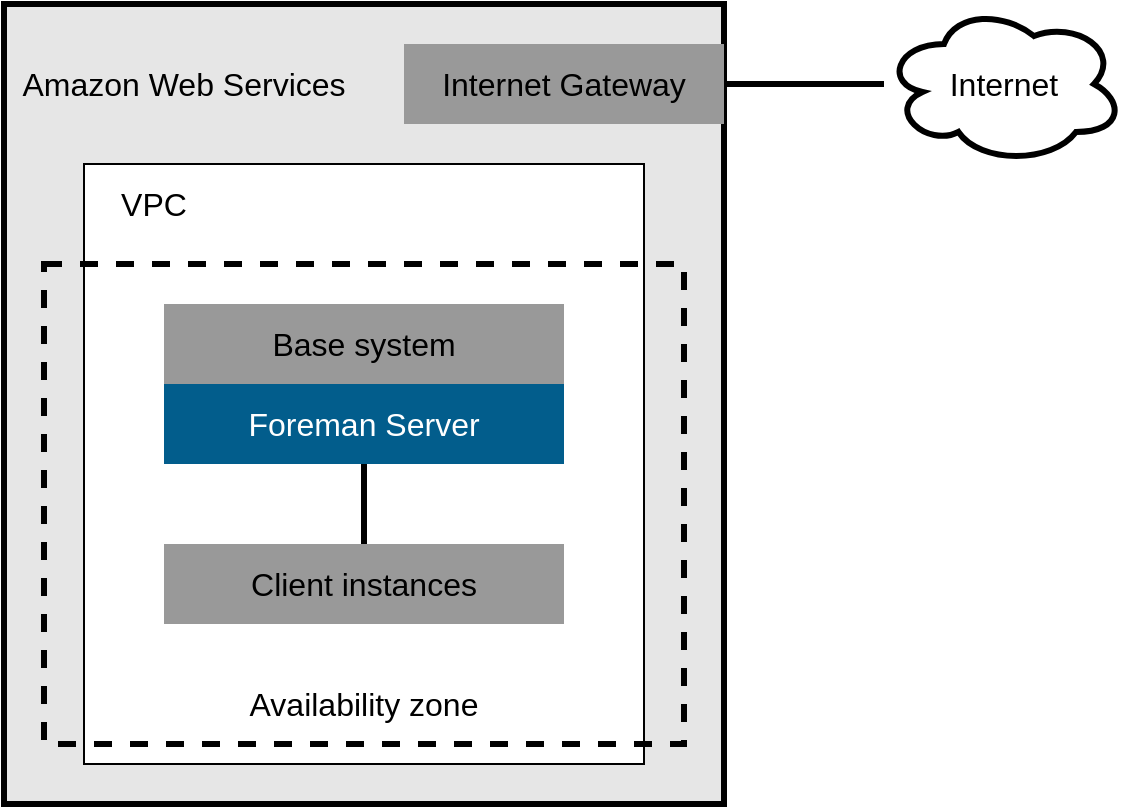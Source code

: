 <mxfile version="24.9.3" pages="5">
  <diagram name="one-region-setup" id="-qIvXeWcj92Sl1rElBS-">
    <mxGraphModel dx="1392" dy="791" grid="1" gridSize="10" guides="1" tooltips="1" connect="1" arrows="1" fold="1" page="1" pageScale="1" pageWidth="1600" pageHeight="900" math="0" shadow="0">
      <root>
        <mxCell id="0" />
        <mxCell id="1" parent="0" />
        <mxCell id="vRpOMNuOVbyEOwJZ7boe-2" value="" style="rounded=0;whiteSpace=wrap;html=1;strokeWidth=3;fillColor=#E6E6E6;" vertex="1" parent="1">
          <mxGeometry x="560" y="120" width="360" height="400" as="geometry" />
        </mxCell>
        <mxCell id="vRpOMNuOVbyEOwJZ7boe-3" value="Amazon Web Services" style="text;html=1;align=center;verticalAlign=middle;whiteSpace=wrap;rounded=0;fontSize=16;" vertex="1" parent="1">
          <mxGeometry x="560" y="140" width="180" height="40" as="geometry" />
        </mxCell>
        <mxCell id="vRpOMNuOVbyEOwJZ7boe-4" value="Internet Gateway" style="text;html=1;align=center;verticalAlign=middle;whiteSpace=wrap;rounded=0;fontSize=16;fillColor=#999999;" vertex="1" parent="1">
          <mxGeometry x="760" y="140" width="160" height="40" as="geometry" />
        </mxCell>
        <mxCell id="vRpOMNuOVbyEOwJZ7boe-5" value="Internet" style="ellipse;shape=cloud;whiteSpace=wrap;html=1;fontSize=16;strokeWidth=3;" vertex="1" parent="1">
          <mxGeometry x="1000" y="120" width="120" height="80" as="geometry" />
        </mxCell>
        <mxCell id="vRpOMNuOVbyEOwJZ7boe-6" value="" style="endArrow=none;html=1;rounded=0;strokeWidth=3;" edge="1" parent="1" source="vRpOMNuOVbyEOwJZ7boe-4" target="vRpOMNuOVbyEOwJZ7boe-5">
          <mxGeometry width="50" height="50" relative="1" as="geometry">
            <mxPoint x="820" y="440" as="sourcePoint" />
            <mxPoint x="870" y="390" as="targetPoint" />
          </mxGeometry>
        </mxCell>
        <mxCell id="vRpOMNuOVbyEOwJZ7boe-7" value="" style="rounded=0;whiteSpace=wrap;html=1;" vertex="1" parent="1">
          <mxGeometry x="600" y="200" width="280" height="300" as="geometry" />
        </mxCell>
        <mxCell id="vRpOMNuOVbyEOwJZ7boe-8" value="VPC" style="text;html=1;align=center;verticalAlign=middle;whiteSpace=wrap;rounded=0;fontSize=16;" vertex="1" parent="1">
          <mxGeometry x="600" y="200" width="70" height="40" as="geometry" />
        </mxCell>
        <mxCell id="vRpOMNuOVbyEOwJZ7boe-17" value="" style="rounded=0;whiteSpace=wrap;html=1;strokeWidth=3;dashed=1;fillColor=none;" vertex="1" parent="1">
          <mxGeometry x="580" y="250" width="320" height="240" as="geometry" />
        </mxCell>
        <mxCell id="vRpOMNuOVbyEOwJZ7boe-10" value="Base system" style="text;html=1;align=center;verticalAlign=middle;whiteSpace=wrap;rounded=0;fontSize=16;fillColor=#999999;" vertex="1" parent="1">
          <mxGeometry x="640" y="270" width="200" height="40" as="geometry" />
        </mxCell>
        <mxCell id="vRpOMNuOVbyEOwJZ7boe-11" value="Foreman Server" style="text;html=1;align=center;verticalAlign=middle;whiteSpace=wrap;rounded=0;fontSize=16;fillColor=#025D8C;fontColor=#FFFFFF;" vertex="1" parent="1">
          <mxGeometry x="640" y="310" width="200" height="40" as="geometry" />
        </mxCell>
        <mxCell id="vRpOMNuOVbyEOwJZ7boe-12" value="Client instances" style="text;html=1;align=center;verticalAlign=middle;whiteSpace=wrap;rounded=0;fontSize=16;fillColor=#999999;" vertex="1" parent="1">
          <mxGeometry x="640" y="390" width="200" height="40" as="geometry" />
        </mxCell>
        <mxCell id="vRpOMNuOVbyEOwJZ7boe-13" value="" style="endArrow=none;html=1;rounded=0;strokeWidth=3;" edge="1" parent="1" source="vRpOMNuOVbyEOwJZ7boe-11" target="vRpOMNuOVbyEOwJZ7boe-12">
          <mxGeometry width="50" height="50" relative="1" as="geometry">
            <mxPoint x="715" y="540" as="sourcePoint" />
            <mxPoint x="765" y="490" as="targetPoint" />
          </mxGeometry>
        </mxCell>
        <mxCell id="vRpOMNuOVbyEOwJZ7boe-18" value="Availability zone" style="text;html=1;align=center;verticalAlign=middle;whiteSpace=wrap;rounded=0;fontSize=16;" vertex="1" parent="1">
          <mxGeometry x="670" y="450" width="140" height="40" as="geometry" />
        </mxCell>
      </root>
    </mxGraphModel>
  </diagram>
  <diagram name="combined-vpn" id="H5sWpF3yzn0e3sA4CWhX">
    <mxGraphModel dx="1392" dy="791" grid="1" gridSize="10" guides="1" tooltips="1" connect="1" arrows="1" fold="1" page="1" pageScale="1" pageWidth="1600" pageHeight="900" math="0" shadow="0">
      <root>
        <mxCell id="-vrk75J3xCTwYzi65BjD-0" />
        <mxCell id="-vrk75J3xCTwYzi65BjD-1" parent="-vrk75J3xCTwYzi65BjD-0" />
        <mxCell id="rn_rK6EGONs9JPvKEgUj-9" value="" style="rounded=0;whiteSpace=wrap;html=1;strokeWidth=3;dashed=1;fillColor=none;" vertex="1" parent="-vrk75J3xCTwYzi65BjD-1">
          <mxGeometry x="1240" y="200" width="320" height="320" as="geometry" />
        </mxCell>
        <mxCell id="-vrk75J3xCTwYzi65BjD-2" value="" style="rounded=0;whiteSpace=wrap;html=1;strokeWidth=3;fillColor=#E6E6E6;" vertex="1" parent="-vrk75J3xCTwYzi65BjD-1">
          <mxGeometry x="560" y="120" width="360" height="440" as="geometry" />
        </mxCell>
        <mxCell id="-vrk75J3xCTwYzi65BjD-3" value="Amazon Web Services" style="text;html=1;align=center;verticalAlign=middle;whiteSpace=wrap;rounded=0;fontSize=16;" vertex="1" parent="-vrk75J3xCTwYzi65BjD-1">
          <mxGeometry x="560" y="140" width="180" height="40" as="geometry" />
        </mxCell>
        <mxCell id="-vrk75J3xCTwYzi65BjD-4" value="Internet Gateway" style="text;html=1;align=center;verticalAlign=middle;whiteSpace=wrap;rounded=0;fontSize=16;fillColor=#999999;" vertex="1" parent="-vrk75J3xCTwYzi65BjD-1">
          <mxGeometry x="760" y="140" width="160" height="40" as="geometry" />
        </mxCell>
        <mxCell id="-vrk75J3xCTwYzi65BjD-5" value="Internet" style="ellipse;shape=cloud;whiteSpace=wrap;html=1;fontSize=16;strokeWidth=3;" vertex="1" parent="-vrk75J3xCTwYzi65BjD-1">
          <mxGeometry x="1000" y="120" width="120" height="80" as="geometry" />
        </mxCell>
        <mxCell id="-vrk75J3xCTwYzi65BjD-6" value="" style="endArrow=none;html=1;rounded=0;strokeWidth=3;" edge="1" parent="-vrk75J3xCTwYzi65BjD-1" source="-vrk75J3xCTwYzi65BjD-4" target="-vrk75J3xCTwYzi65BjD-5">
          <mxGeometry width="50" height="50" relative="1" as="geometry">
            <mxPoint x="820" y="440" as="sourcePoint" />
            <mxPoint x="870" y="390" as="targetPoint" />
          </mxGeometry>
        </mxCell>
        <mxCell id="-vrk75J3xCTwYzi65BjD-7" value="" style="rounded=0;whiteSpace=wrap;html=1;" vertex="1" parent="-vrk75J3xCTwYzi65BjD-1">
          <mxGeometry x="600" y="200" width="280" height="340" as="geometry" />
        </mxCell>
        <mxCell id="-vrk75J3xCTwYzi65BjD-8" value="VPC" style="text;html=1;align=center;verticalAlign=middle;whiteSpace=wrap;rounded=0;fontSize=16;" vertex="1" parent="-vrk75J3xCTwYzi65BjD-1">
          <mxGeometry x="600" y="200" width="70" height="40" as="geometry" />
        </mxCell>
        <mxCell id="-vrk75J3xCTwYzi65BjD-9" value="" style="rounded=0;whiteSpace=wrap;html=1;strokeWidth=3;dashed=1;fillColor=none;" vertex="1" parent="-vrk75J3xCTwYzi65BjD-1">
          <mxGeometry x="580" y="250" width="320" height="270" as="geometry" />
        </mxCell>
        <mxCell id="-vrk75J3xCTwYzi65BjD-10" value="Base system" style="text;html=1;align=center;verticalAlign=middle;whiteSpace=wrap;rounded=0;fontSize=16;fillColor=#999999;" vertex="1" parent="-vrk75J3xCTwYzi65BjD-1">
          <mxGeometry x="640" y="270" width="200" height="40" as="geometry" />
        </mxCell>
        <mxCell id="-vrk75J3xCTwYzi65BjD-11" value="Smart Proxy Server" style="text;html=1;align=center;verticalAlign=middle;whiteSpace=wrap;rounded=0;fontSize=16;fillColor=#025D8C;fontColor=#FFFFFF;" vertex="1" parent="-vrk75J3xCTwYzi65BjD-1">
          <mxGeometry x="640" y="310" width="200" height="40" as="geometry" />
        </mxCell>
        <mxCell id="-vrk75J3xCTwYzi65BjD-12" value="Client instances" style="text;html=1;align=center;verticalAlign=middle;whiteSpace=wrap;rounded=0;fontSize=16;fillColor=#999999;" vertex="1" parent="-vrk75J3xCTwYzi65BjD-1">
          <mxGeometry x="640" y="390" width="200" height="40" as="geometry" />
        </mxCell>
        <mxCell id="-vrk75J3xCTwYzi65BjD-13" value="" style="endArrow=none;html=1;rounded=0;strokeWidth=3;" edge="1" parent="-vrk75J3xCTwYzi65BjD-1" source="-vrk75J3xCTwYzi65BjD-11" target="-vrk75J3xCTwYzi65BjD-12">
          <mxGeometry width="50" height="50" relative="1" as="geometry">
            <mxPoint x="715" y="540" as="sourcePoint" />
            <mxPoint x="765" y="490" as="targetPoint" />
          </mxGeometry>
        </mxCell>
        <mxCell id="-vrk75J3xCTwYzi65BjD-14" value="Availability zone" style="text;html=1;align=center;verticalAlign=middle;whiteSpace=wrap;rounded=0;fontSize=16;" vertex="1" parent="-vrk75J3xCTwYzi65BjD-1">
          <mxGeometry x="670" y="480" width="140" height="40" as="geometry" />
        </mxCell>
        <mxCell id="rn_rK6EGONs9JPvKEgUj-1" value="VPN Gateway" style="text;html=1;align=center;verticalAlign=middle;whiteSpace=wrap;rounded=0;fontSize=16;fillColor=#999999;" vertex="1" parent="-vrk75J3xCTwYzi65BjD-1">
          <mxGeometry x="740" y="450" width="160" height="40" as="geometry" />
        </mxCell>
        <mxCell id="rn_rK6EGONs9JPvKEgUj-2" value="" style="endArrow=none;html=1;rounded=0;strokeWidth=3;" edge="1" parent="-vrk75J3xCTwYzi65BjD-1" source="rn_rK6EGONs9JPvKEgUj-1" target="-vrk75J3xCTwYzi65BjD-11">
          <mxGeometry width="50" height="50" relative="1" as="geometry">
            <mxPoint x="1010" y="390" as="sourcePoint" />
            <mxPoint x="1060" y="340" as="targetPoint" />
            <Array as="points">
              <mxPoint x="610" y="470" />
              <mxPoint x="610" y="330" />
            </Array>
          </mxGeometry>
        </mxCell>
        <mxCell id="rn_rK6EGONs9JPvKEgUj-5" value="&lt;div&gt;VPN&amp;nbsp;&amp;nbsp;&amp;nbsp; &lt;br&gt;&lt;/div&gt;&lt;div&gt;connection&amp;nbsp;&amp;nbsp;&amp;nbsp; &lt;br&gt;&lt;/div&gt;" style="strokeWidth=3;html=1;shape=mxgraph.flowchart.direct_data;whiteSpace=wrap;fontSize=16;align=center;" vertex="1" parent="-vrk75J3xCTwYzi65BjD-1">
          <mxGeometry x="1000" y="430" width="120" height="80" as="geometry" />
        </mxCell>
        <mxCell id="rn_rK6EGONs9JPvKEgUj-6" value="" style="endArrow=none;html=1;rounded=0;strokeWidth=3;" edge="1" parent="-vrk75J3xCTwYzi65BjD-1" source="rn_rK6EGONs9JPvKEgUj-1" target="rn_rK6EGONs9JPvKEgUj-5">
          <mxGeometry width="50" height="50" relative="1" as="geometry">
            <mxPoint x="1020" y="360" as="sourcePoint" />
            <mxPoint x="1100" y="360" as="targetPoint" />
          </mxGeometry>
        </mxCell>
        <mxCell id="rn_rK6EGONs9JPvKEgUj-7" value="VPN Gateway" style="text;html=1;align=center;verticalAlign=middle;whiteSpace=wrap;rounded=0;fontSize=16;fillColor=#999999;" vertex="1" parent="-vrk75J3xCTwYzi65BjD-1">
          <mxGeometry x="1240" y="450" width="160" height="40" as="geometry" />
        </mxCell>
        <mxCell id="rn_rK6EGONs9JPvKEgUj-8" value="" style="endArrow=none;html=1;rounded=0;strokeWidth=3;" edge="1" parent="-vrk75J3xCTwYzi65BjD-1" source="rn_rK6EGONs9JPvKEgUj-5" target="rn_rK6EGONs9JPvKEgUj-7">
          <mxGeometry width="50" height="50" relative="1" as="geometry">
            <mxPoint x="1190" y="580" as="sourcePoint" />
            <mxPoint x="1290" y="580" as="targetPoint" />
          </mxGeometry>
        </mxCell>
        <mxCell id="rn_rK6EGONs9JPvKEgUj-10" value="On-premise data center" style="text;html=1;align=center;verticalAlign=middle;whiteSpace=wrap;rounded=0;fontSize=16;" vertex="1" parent="-vrk75J3xCTwYzi65BjD-1">
          <mxGeometry x="1240" y="200" width="190" height="40" as="geometry" />
        </mxCell>
        <mxCell id="rn_rK6EGONs9JPvKEgUj-11" value="Foreman Server" style="text;html=1;align=center;verticalAlign=middle;whiteSpace=wrap;rounded=0;fontSize=16;fillColor=#025D8C;fontColor=#FFFFFF;" vertex="1" parent="-vrk75J3xCTwYzi65BjD-1">
          <mxGeometry x="1280" y="310" width="200" height="40" as="geometry" />
        </mxCell>
        <mxCell id="rn_rK6EGONs9JPvKEgUj-13" value="" style="endArrow=none;html=1;rounded=0;strokeWidth=3;" edge="1" parent="-vrk75J3xCTwYzi65BjD-1" source="rn_rK6EGONs9JPvKEgUj-7" target="rn_rK6EGONs9JPvKEgUj-11">
          <mxGeometry width="50" height="50" relative="1" as="geometry">
            <mxPoint x="1130" y="360" as="sourcePoint" />
            <mxPoint x="1190" y="369.5" as="targetPoint" />
            <Array as="points">
              <mxPoint x="1540" y="470" />
              <mxPoint x="1540" y="330" />
            </Array>
          </mxGeometry>
        </mxCell>
      </root>
    </mxGraphModel>
  </diagram>
  <diagram name="combined-direct" id="Zyo8bkqEDrRcDH7jlCZs">
    <mxGraphModel dx="1392" dy="791" grid="1" gridSize="10" guides="1" tooltips="1" connect="1" arrows="1" fold="1" page="1" pageScale="1" pageWidth="1600" pageHeight="900" math="0" shadow="0">
      <root>
        <mxCell id="ORBsI6CLmnRbFKpDIdWP-0" />
        <mxCell id="ORBsI6CLmnRbFKpDIdWP-1" parent="ORBsI6CLmnRbFKpDIdWP-0" />
        <mxCell id="ORBsI6CLmnRbFKpDIdWP-2" value="" style="rounded=0;whiteSpace=wrap;html=1;strokeWidth=3;dashed=1;fillColor=none;" vertex="1" parent="ORBsI6CLmnRbFKpDIdWP-1">
          <mxGeometry x="1240" y="200" width="320" height="320" as="geometry" />
        </mxCell>
        <mxCell id="ORBsI6CLmnRbFKpDIdWP-3" value="" style="rounded=0;whiteSpace=wrap;html=1;strokeWidth=3;fillColor=#E6E6E6;" vertex="1" parent="ORBsI6CLmnRbFKpDIdWP-1">
          <mxGeometry x="560" y="120" width="360" height="440" as="geometry" />
        </mxCell>
        <mxCell id="ORBsI6CLmnRbFKpDIdWP-4" value="Amazon Web Services" style="text;html=1;align=center;verticalAlign=middle;whiteSpace=wrap;rounded=0;fontSize=16;" vertex="1" parent="ORBsI6CLmnRbFKpDIdWP-1">
          <mxGeometry x="560" y="140" width="180" height="40" as="geometry" />
        </mxCell>
        <mxCell id="ORBsI6CLmnRbFKpDIdWP-6" value="Internet" style="ellipse;shape=cloud;whiteSpace=wrap;html=1;fontSize=16;strokeWidth=3;" vertex="1" parent="ORBsI6CLmnRbFKpDIdWP-1">
          <mxGeometry x="1010" y="430" width="120" height="80" as="geometry" />
        </mxCell>
        <mxCell id="ORBsI6CLmnRbFKpDIdWP-8" value="" style="rounded=0;whiteSpace=wrap;html=1;" vertex="1" parent="ORBsI6CLmnRbFKpDIdWP-1">
          <mxGeometry x="600" y="200" width="280" height="340" as="geometry" />
        </mxCell>
        <mxCell id="ORBsI6CLmnRbFKpDIdWP-9" value="VPC" style="text;html=1;align=center;verticalAlign=middle;whiteSpace=wrap;rounded=0;fontSize=16;" vertex="1" parent="ORBsI6CLmnRbFKpDIdWP-1">
          <mxGeometry x="600" y="200" width="70" height="40" as="geometry" />
        </mxCell>
        <mxCell id="ORBsI6CLmnRbFKpDIdWP-10" value="" style="rounded=0;whiteSpace=wrap;html=1;strokeWidth=3;dashed=1;fillColor=none;" vertex="1" parent="ORBsI6CLmnRbFKpDIdWP-1">
          <mxGeometry x="580" y="250" width="320" height="270" as="geometry" />
        </mxCell>
        <mxCell id="ORBsI6CLmnRbFKpDIdWP-11" value="Base system" style="text;html=1;align=center;verticalAlign=middle;whiteSpace=wrap;rounded=0;fontSize=16;fillColor=#999999;" vertex="1" parent="ORBsI6CLmnRbFKpDIdWP-1">
          <mxGeometry x="640" y="270" width="200" height="40" as="geometry" />
        </mxCell>
        <mxCell id="ORBsI6CLmnRbFKpDIdWP-12" value="Smart Proxy Server" style="text;html=1;align=center;verticalAlign=middle;whiteSpace=wrap;rounded=0;fontSize=16;fillColor=#025D8C;fontColor=#FFFFFF;" vertex="1" parent="ORBsI6CLmnRbFKpDIdWP-1">
          <mxGeometry x="640" y="310" width="200" height="40" as="geometry" />
        </mxCell>
        <mxCell id="ORBsI6CLmnRbFKpDIdWP-13" value="Client instances" style="text;html=1;align=center;verticalAlign=middle;whiteSpace=wrap;rounded=0;fontSize=16;fillColor=#999999;" vertex="1" parent="ORBsI6CLmnRbFKpDIdWP-1">
          <mxGeometry x="640" y="390" width="200" height="40" as="geometry" />
        </mxCell>
        <mxCell id="ORBsI6CLmnRbFKpDIdWP-14" value="" style="endArrow=none;html=1;rounded=0;strokeWidth=3;" edge="1" parent="ORBsI6CLmnRbFKpDIdWP-1" source="ORBsI6CLmnRbFKpDIdWP-12" target="ORBsI6CLmnRbFKpDIdWP-13">
          <mxGeometry width="50" height="50" relative="1" as="geometry">
            <mxPoint x="715" y="540" as="sourcePoint" />
            <mxPoint x="765" y="490" as="targetPoint" />
          </mxGeometry>
        </mxCell>
        <mxCell id="ORBsI6CLmnRbFKpDIdWP-15" value="Availability zone" style="text;html=1;align=center;verticalAlign=middle;whiteSpace=wrap;rounded=0;fontSize=16;" vertex="1" parent="ORBsI6CLmnRbFKpDIdWP-1">
          <mxGeometry x="670" y="480" width="140" height="40" as="geometry" />
        </mxCell>
        <mxCell id="ORBsI6CLmnRbFKpDIdWP-16" value="Internet Gateway" style="text;html=1;align=center;verticalAlign=middle;whiteSpace=wrap;rounded=0;fontSize=16;fillColor=#999999;" vertex="1" parent="ORBsI6CLmnRbFKpDIdWP-1">
          <mxGeometry x="740" y="450" width="160" height="40" as="geometry" />
        </mxCell>
        <mxCell id="ORBsI6CLmnRbFKpDIdWP-17" value="" style="endArrow=none;html=1;rounded=0;strokeWidth=3;" edge="1" parent="ORBsI6CLmnRbFKpDIdWP-1" source="ORBsI6CLmnRbFKpDIdWP-16" target="ORBsI6CLmnRbFKpDIdWP-12">
          <mxGeometry width="50" height="50" relative="1" as="geometry">
            <mxPoint x="1010" y="390" as="sourcePoint" />
            <mxPoint x="1060" y="340" as="targetPoint" />
            <Array as="points">
              <mxPoint x="610" y="470" />
              <mxPoint x="610" y="330" />
            </Array>
          </mxGeometry>
        </mxCell>
        <mxCell id="ORBsI6CLmnRbFKpDIdWP-19" value="" style="endArrow=none;html=1;rounded=0;strokeWidth=3;" edge="1" parent="ORBsI6CLmnRbFKpDIdWP-1" source="ORBsI6CLmnRbFKpDIdWP-16" target="ORBsI6CLmnRbFKpDIdWP-6">
          <mxGeometry width="50" height="50" relative="1" as="geometry">
            <mxPoint x="1020" y="360" as="sourcePoint" />
            <mxPoint x="1000" y="470" as="targetPoint" />
          </mxGeometry>
        </mxCell>
        <mxCell id="ORBsI6CLmnRbFKpDIdWP-20" value="Gateway" style="text;html=1;align=center;verticalAlign=middle;whiteSpace=wrap;rounded=0;fontSize=16;fillColor=#999999;" vertex="1" parent="ORBsI6CLmnRbFKpDIdWP-1">
          <mxGeometry x="1240" y="450" width="160" height="40" as="geometry" />
        </mxCell>
        <mxCell id="ORBsI6CLmnRbFKpDIdWP-21" value="" style="endArrow=none;html=1;rounded=0;strokeWidth=3;" edge="1" parent="ORBsI6CLmnRbFKpDIdWP-1" source="ORBsI6CLmnRbFKpDIdWP-6" target="ORBsI6CLmnRbFKpDIdWP-20">
          <mxGeometry width="50" height="50" relative="1" as="geometry">
            <mxPoint x="1120" y="470" as="sourcePoint" />
            <mxPoint x="1290" y="580" as="targetPoint" />
          </mxGeometry>
        </mxCell>
        <mxCell id="ORBsI6CLmnRbFKpDIdWP-22" value="On-premise data center" style="text;html=1;align=center;verticalAlign=middle;whiteSpace=wrap;rounded=0;fontSize=16;" vertex="1" parent="ORBsI6CLmnRbFKpDIdWP-1">
          <mxGeometry x="1240" y="200" width="190" height="40" as="geometry" />
        </mxCell>
        <mxCell id="ORBsI6CLmnRbFKpDIdWP-23" value="Foreman Server" style="text;html=1;align=center;verticalAlign=middle;whiteSpace=wrap;rounded=0;fontSize=16;fillColor=#025D8C;fontColor=#FFFFFF;" vertex="1" parent="ORBsI6CLmnRbFKpDIdWP-1">
          <mxGeometry x="1280" y="310" width="200" height="40" as="geometry" />
        </mxCell>
        <mxCell id="ORBsI6CLmnRbFKpDIdWP-24" value="" style="endArrow=none;html=1;rounded=0;strokeWidth=3;" edge="1" parent="ORBsI6CLmnRbFKpDIdWP-1" source="ORBsI6CLmnRbFKpDIdWP-20" target="ORBsI6CLmnRbFKpDIdWP-23">
          <mxGeometry width="50" height="50" relative="1" as="geometry">
            <mxPoint x="1130" y="360" as="sourcePoint" />
            <mxPoint x="1190" y="369.5" as="targetPoint" />
            <Array as="points">
              <mxPoint x="1540" y="470" />
              <mxPoint x="1540" y="330" />
            </Array>
          </mxGeometry>
        </mxCell>
        <mxCell id="YCTQ_hbs4NJrymDIlq0y-0" value="Elastic IP" style="text;html=1;align=center;verticalAlign=middle;whiteSpace=wrap;rounded=0;fontSize=16;fillColor=#D4D4D4;" vertex="1" parent="ORBsI6CLmnRbFKpDIdWP-1">
          <mxGeometry x="670" y="450" width="80" height="40" as="geometry" />
        </mxCell>
      </root>
    </mxGraphModel>
  </diagram>
  <diagram name="multi-region-vpn" id="DqWj-3HSRIwk1ARBQE6g">
    <mxGraphModel dx="1392" dy="791" grid="1" gridSize="10" guides="1" tooltips="1" connect="1" arrows="1" fold="1" page="1" pageScale="1" pageWidth="1600" pageHeight="900" math="0" shadow="0">
      <root>
        <mxCell id="TolvmqvoN9jyUIUcFrw0-0" />
        <mxCell id="TolvmqvoN9jyUIUcFrw0-1" parent="TolvmqvoN9jyUIUcFrw0-0" />
        <mxCell id="TolvmqvoN9jyUIUcFrw0-3" value="" style="rounded=0;whiteSpace=wrap;html=1;strokeWidth=3;fillColor=#E6E6E6;" vertex="1" parent="TolvmqvoN9jyUIUcFrw0-1">
          <mxGeometry x="560" y="120" width="1040" height="520" as="geometry" />
        </mxCell>
        <mxCell id="TolvmqvoN9jyUIUcFrw0-4" value="Amazon Web Services" style="text;html=1;align=center;verticalAlign=middle;whiteSpace=wrap;rounded=0;fontSize=16;" vertex="1" parent="TolvmqvoN9jyUIUcFrw0-1">
          <mxGeometry x="560" y="140" width="180" height="40" as="geometry" />
        </mxCell>
        <mxCell id="TolvmqvoN9jyUIUcFrw0-6" value="" style="rounded=0;whiteSpace=wrap;html=1;" vertex="1" parent="TolvmqvoN9jyUIUcFrw0-1">
          <mxGeometry x="600" y="200" width="280" height="420" as="geometry" />
        </mxCell>
        <mxCell id="TolvmqvoN9jyUIUcFrw0-7" value="VPC" style="text;html=1;align=center;verticalAlign=middle;whiteSpace=wrap;rounded=0;fontSize=16;" vertex="1" parent="TolvmqvoN9jyUIUcFrw0-1">
          <mxGeometry x="600" y="200" width="70" height="40" as="geometry" />
        </mxCell>
        <mxCell id="TolvmqvoN9jyUIUcFrw0-8" value="" style="rounded=0;whiteSpace=wrap;html=1;strokeWidth=3;dashed=1;fillColor=none;" vertex="1" parent="TolvmqvoN9jyUIUcFrw0-1">
          <mxGeometry x="580" y="250" width="320" height="350" as="geometry" />
        </mxCell>
        <mxCell id="TolvmqvoN9jyUIUcFrw0-9" value="Base system" style="text;html=1;align=center;verticalAlign=middle;whiteSpace=wrap;rounded=0;fontSize=16;fillColor=#999999;" vertex="1" parent="TolvmqvoN9jyUIUcFrw0-1">
          <mxGeometry x="640" y="270" width="200" height="40" as="geometry" />
        </mxCell>
        <mxCell id="TolvmqvoN9jyUIUcFrw0-10" value="Foreman Server" style="text;html=1;align=center;verticalAlign=middle;whiteSpace=wrap;rounded=0;fontSize=16;fillColor=#025D8C;fontColor=#FFFFFF;" vertex="1" parent="TolvmqvoN9jyUIUcFrw0-1">
          <mxGeometry x="640" y="310" width="200" height="40" as="geometry" />
        </mxCell>
        <mxCell id="TolvmqvoN9jyUIUcFrw0-11" value="Client instances" style="text;html=1;align=center;verticalAlign=middle;whiteSpace=wrap;rounded=0;fontSize=16;fillColor=#999999;" vertex="1" parent="TolvmqvoN9jyUIUcFrw0-1">
          <mxGeometry x="640" y="390" width="200" height="40" as="geometry" />
        </mxCell>
        <mxCell id="TolvmqvoN9jyUIUcFrw0-12" value="" style="endArrow=none;html=1;rounded=0;strokeWidth=3;" edge="1" parent="TolvmqvoN9jyUIUcFrw0-1" source="TolvmqvoN9jyUIUcFrw0-10" target="TolvmqvoN9jyUIUcFrw0-11">
          <mxGeometry width="50" height="50" relative="1" as="geometry">
            <mxPoint x="715" y="540" as="sourcePoint" />
            <mxPoint x="765" y="490" as="targetPoint" />
          </mxGeometry>
        </mxCell>
        <mxCell id="TolvmqvoN9jyUIUcFrw0-13" value="Availability zone" style="text;html=1;align=center;verticalAlign=middle;whiteSpace=wrap;rounded=0;fontSize=16;" vertex="1" parent="TolvmqvoN9jyUIUcFrw0-1">
          <mxGeometry x="670" y="560" width="140" height="40" as="geometry" />
        </mxCell>
        <mxCell id="TolvmqvoN9jyUIUcFrw0-14" value="Internet Gateway" style="text;html=1;align=center;verticalAlign=middle;whiteSpace=wrap;rounded=0;fontSize=16;fillColor=#999999;" vertex="1" parent="TolvmqvoN9jyUIUcFrw0-1">
          <mxGeometry x="740" y="520" width="160" height="40" as="geometry" />
        </mxCell>
        <mxCell id="TolvmqvoN9jyUIUcFrw0-15" value="" style="endArrow=none;html=1;rounded=0;strokeWidth=3;" edge="1" parent="TolvmqvoN9jyUIUcFrw0-1" source="TolvmqvoN9jyUIUcFrw0-14" target="JQJXQ3lm07hnshbMROqu-1">
          <mxGeometry width="50" height="50" relative="1" as="geometry">
            <mxPoint x="1010" y="390" as="sourcePoint" />
            <mxPoint x="1060" y="340" as="targetPoint" />
            <Array as="points">
              <mxPoint x="610" y="540" />
              <mxPoint x="610" y="480" />
            </Array>
          </mxGeometry>
        </mxCell>
        <mxCell id="TolvmqvoN9jyUIUcFrw0-16" value="" style="endArrow=none;html=1;rounded=0;strokeWidth=3;" edge="1" parent="TolvmqvoN9jyUIUcFrw0-1" source="TolvmqvoN9jyUIUcFrw0-14" target="JQJXQ3lm07hnshbMROqu-0">
          <mxGeometry width="50" height="50" relative="1" as="geometry">
            <mxPoint x="1020" y="430" as="sourcePoint" />
            <mxPoint x="1010" y="540" as="targetPoint" />
          </mxGeometry>
        </mxCell>
        <mxCell id="TolvmqvoN9jyUIUcFrw0-18" value="" style="endArrow=none;html=1;rounded=0;strokeWidth=3;" edge="1" parent="TolvmqvoN9jyUIUcFrw0-1" source="JQJXQ3lm07hnshbMROqu-0" target="dAvm17gKS332kQ8Rldlx-10">
          <mxGeometry width="50" height="50" relative="1" as="geometry">
            <mxPoint x="1130" y="540" as="sourcePoint" />
            <mxPoint x="1240" y="540" as="targetPoint" />
          </mxGeometry>
        </mxCell>
        <mxCell id="TolvmqvoN9jyUIUcFrw0-22" value="Elastic IP" style="text;html=1;align=center;verticalAlign=middle;whiteSpace=wrap;rounded=0;fontSize=16;fillColor=#D4D4D4;" vertex="1" parent="TolvmqvoN9jyUIUcFrw0-1">
          <mxGeometry x="670" y="520" width="80" height="40" as="geometry" />
        </mxCell>
        <mxCell id="dAvm17gKS332kQ8Rldlx-2" value="" style="rounded=0;whiteSpace=wrap;html=1;" vertex="1" parent="TolvmqvoN9jyUIUcFrw0-1">
          <mxGeometry x="1280" y="200" width="280" height="420" as="geometry" />
        </mxCell>
        <mxCell id="dAvm17gKS332kQ8Rldlx-3" value="VPC" style="text;html=1;align=center;verticalAlign=middle;whiteSpace=wrap;rounded=0;fontSize=16;" vertex="1" parent="TolvmqvoN9jyUIUcFrw0-1">
          <mxGeometry x="1280" y="200" width="70" height="40" as="geometry" />
        </mxCell>
        <mxCell id="dAvm17gKS332kQ8Rldlx-4" value="" style="rounded=0;whiteSpace=wrap;html=1;strokeWidth=3;dashed=1;fillColor=none;" vertex="1" parent="TolvmqvoN9jyUIUcFrw0-1">
          <mxGeometry x="1260" y="250" width="320" height="350" as="geometry" />
        </mxCell>
        <mxCell id="dAvm17gKS332kQ8Rldlx-5" value="Base system" style="text;html=1;align=center;verticalAlign=middle;whiteSpace=wrap;rounded=0;fontSize=16;fillColor=#999999;" vertex="1" parent="TolvmqvoN9jyUIUcFrw0-1">
          <mxGeometry x="1320" y="270" width="200" height="40" as="geometry" />
        </mxCell>
        <mxCell id="dAvm17gKS332kQ8Rldlx-6" value="Smart Proxy Server" style="text;html=1;align=center;verticalAlign=middle;whiteSpace=wrap;rounded=0;fontSize=16;fillColor=#025D8C;fontColor=#FFFFFF;" vertex="1" parent="TolvmqvoN9jyUIUcFrw0-1">
          <mxGeometry x="1320" y="310" width="200" height="40" as="geometry" />
        </mxCell>
        <mxCell id="dAvm17gKS332kQ8Rldlx-7" value="Client instances" style="text;html=1;align=center;verticalAlign=middle;whiteSpace=wrap;rounded=0;fontSize=16;fillColor=#999999;" vertex="1" parent="TolvmqvoN9jyUIUcFrw0-1">
          <mxGeometry x="1320" y="390" width="200" height="40" as="geometry" />
        </mxCell>
        <mxCell id="dAvm17gKS332kQ8Rldlx-8" value="" style="endArrow=none;html=1;rounded=0;strokeWidth=3;" edge="1" parent="TolvmqvoN9jyUIUcFrw0-1" source="dAvm17gKS332kQ8Rldlx-6" target="dAvm17gKS332kQ8Rldlx-7">
          <mxGeometry width="50" height="50" relative="1" as="geometry">
            <mxPoint x="1395" y="540" as="sourcePoint" />
            <mxPoint x="1445" y="490" as="targetPoint" />
          </mxGeometry>
        </mxCell>
        <mxCell id="dAvm17gKS332kQ8Rldlx-9" value="Availability zone" style="text;html=1;align=center;verticalAlign=middle;whiteSpace=wrap;rounded=0;fontSize=16;" vertex="1" parent="TolvmqvoN9jyUIUcFrw0-1">
          <mxGeometry x="1350" y="560" width="140" height="40" as="geometry" />
        </mxCell>
        <mxCell id="dAvm17gKS332kQ8Rldlx-10" value="Internet Gateway" style="text;html=1;align=center;verticalAlign=middle;whiteSpace=wrap;rounded=0;fontSize=16;fillColor=#999999;" vertex="1" parent="TolvmqvoN9jyUIUcFrw0-1">
          <mxGeometry x="1260" y="520" width="160" height="40" as="geometry" />
        </mxCell>
        <mxCell id="dAvm17gKS332kQ8Rldlx-12" value="Elastic IP" style="text;html=1;align=center;verticalAlign=middle;whiteSpace=wrap;rounded=0;fontSize=16;fillColor=#D4D4D4;" vertex="1" parent="TolvmqvoN9jyUIUcFrw0-1">
          <mxGeometry x="1420" y="520" width="80" height="40" as="geometry" />
        </mxCell>
        <mxCell id="JQJXQ3lm07hnshbMROqu-0" value="&lt;div&gt;VPN&amp;nbsp;&amp;nbsp;&amp;nbsp; &lt;br&gt;&lt;/div&gt;&lt;div&gt;connection&amp;nbsp;&amp;nbsp;&amp;nbsp; &lt;br&gt;&lt;/div&gt;" style="strokeWidth=3;html=1;shape=mxgraph.flowchart.direct_data;whiteSpace=wrap;fontSize=16;align=center;" vertex="1" parent="TolvmqvoN9jyUIUcFrw0-1">
          <mxGeometry x="1010" y="500" width="120" height="80" as="geometry" />
        </mxCell>
        <mxCell id="JQJXQ3lm07hnshbMROqu-1" value="VPN instance" style="text;html=1;align=center;verticalAlign=middle;whiteSpace=wrap;rounded=0;fontSize=16;fillColor=#D4D4D4;" vertex="1" parent="TolvmqvoN9jyUIUcFrw0-1">
          <mxGeometry x="640" y="460" width="200" height="40" as="geometry" />
        </mxCell>
        <mxCell id="JQJXQ3lm07hnshbMROqu-2" value="VPN instance" style="text;html=1;align=center;verticalAlign=middle;whiteSpace=wrap;rounded=0;fontSize=16;fillColor=#D4D4D4;" vertex="1" parent="TolvmqvoN9jyUIUcFrw0-1">
          <mxGeometry x="1320" y="460" width="200" height="40" as="geometry" />
        </mxCell>
        <mxCell id="JQJXQ3lm07hnshbMROqu-3" value="" style="endArrow=none;html=1;rounded=0;strokeWidth=3;" edge="1" parent="TolvmqvoN9jyUIUcFrw0-1" source="JQJXQ3lm07hnshbMROqu-2" target="dAvm17gKS332kQ8Rldlx-12">
          <mxGeometry width="50" height="50" relative="1" as="geometry">
            <mxPoint x="1200" y="450" as="sourcePoint" />
            <mxPoint x="1200" y="389" as="targetPoint" />
            <Array as="points">
              <mxPoint x="1550" y="480" />
              <mxPoint x="1550" y="540" />
            </Array>
          </mxGeometry>
        </mxCell>
      </root>
    </mxGraphModel>
  </diagram>
  <diagram name="multi-region-direct" id="wzhGdrqDQarBxIy_hiEG">
    <mxGraphModel dx="1392" dy="791" grid="1" gridSize="10" guides="1" tooltips="1" connect="1" arrows="1" fold="1" page="1" pageScale="1" pageWidth="1600" pageHeight="900" math="0" shadow="0">
      <root>
        <mxCell id="juRiXO3DZ_SH92yOOmoU-0" />
        <mxCell id="juRiXO3DZ_SH92yOOmoU-1" parent="juRiXO3DZ_SH92yOOmoU-0" />
        <mxCell id="juRiXO3DZ_SH92yOOmoU-2" value="" style="rounded=0;whiteSpace=wrap;html=1;strokeWidth=3;fillColor=#E6E6E6;" vertex="1" parent="juRiXO3DZ_SH92yOOmoU-1">
          <mxGeometry x="560" y="160" width="1040" height="480" as="geometry" />
        </mxCell>
        <mxCell id="juRiXO3DZ_SH92yOOmoU-3" value="Amazon Web Services" style="text;html=1;align=center;verticalAlign=middle;whiteSpace=wrap;rounded=0;fontSize=16;" vertex="1" parent="juRiXO3DZ_SH92yOOmoU-1">
          <mxGeometry x="560" y="180" width="180" height="40" as="geometry" />
        </mxCell>
        <mxCell id="juRiXO3DZ_SH92yOOmoU-4" value="" style="rounded=0;whiteSpace=wrap;html=1;" vertex="1" parent="juRiXO3DZ_SH92yOOmoU-1">
          <mxGeometry x="600" y="240" width="280" height="380" as="geometry" />
        </mxCell>
        <mxCell id="juRiXO3DZ_SH92yOOmoU-5" value="VPC" style="text;html=1;align=center;verticalAlign=middle;whiteSpace=wrap;rounded=0;fontSize=16;" vertex="1" parent="juRiXO3DZ_SH92yOOmoU-1">
          <mxGeometry x="600" y="240" width="70" height="40" as="geometry" />
        </mxCell>
        <mxCell id="juRiXO3DZ_SH92yOOmoU-6" value="" style="rounded=0;whiteSpace=wrap;html=1;strokeWidth=3;dashed=1;fillColor=none;" vertex="1" parent="juRiXO3DZ_SH92yOOmoU-1">
          <mxGeometry x="580" y="290" width="320" height="310" as="geometry" />
        </mxCell>
        <mxCell id="juRiXO3DZ_SH92yOOmoU-7" value="Base system" style="text;html=1;align=center;verticalAlign=middle;whiteSpace=wrap;rounded=0;fontSize=16;fillColor=#999999;" vertex="1" parent="juRiXO3DZ_SH92yOOmoU-1">
          <mxGeometry x="640" y="320" width="200" height="40" as="geometry" />
        </mxCell>
        <mxCell id="juRiXO3DZ_SH92yOOmoU-8" value="Foreman Server" style="text;html=1;align=center;verticalAlign=middle;whiteSpace=wrap;rounded=0;fontSize=16;fillColor=#025D8C;fontColor=#FFFFFF;" vertex="1" parent="juRiXO3DZ_SH92yOOmoU-1">
          <mxGeometry x="640" y="360" width="200" height="40" as="geometry" />
        </mxCell>
        <mxCell id="juRiXO3DZ_SH92yOOmoU-9" value="Client instances" style="text;html=1;align=center;verticalAlign=middle;whiteSpace=wrap;rounded=0;fontSize=16;fillColor=#999999;" vertex="1" parent="juRiXO3DZ_SH92yOOmoU-1">
          <mxGeometry x="640" y="440" width="200" height="40" as="geometry" />
        </mxCell>
        <mxCell id="juRiXO3DZ_SH92yOOmoU-10" value="" style="endArrow=none;html=1;rounded=0;strokeWidth=3;" edge="1" parent="juRiXO3DZ_SH92yOOmoU-1" source="juRiXO3DZ_SH92yOOmoU-8" target="juRiXO3DZ_SH92yOOmoU-9">
          <mxGeometry width="50" height="50" relative="1" as="geometry">
            <mxPoint x="715" y="590" as="sourcePoint" />
            <mxPoint x="765" y="540" as="targetPoint" />
          </mxGeometry>
        </mxCell>
        <mxCell id="juRiXO3DZ_SH92yOOmoU-11" value="Availability zone" style="text;html=1;align=center;verticalAlign=middle;whiteSpace=wrap;rounded=0;fontSize=16;" vertex="1" parent="juRiXO3DZ_SH92yOOmoU-1">
          <mxGeometry x="670" y="560" width="140" height="40" as="geometry" />
        </mxCell>
        <mxCell id="juRiXO3DZ_SH92yOOmoU-12" value="Internet Gateway" style="text;html=1;align=center;verticalAlign=middle;whiteSpace=wrap;rounded=0;fontSize=16;fillColor=#999999;" vertex="1" parent="juRiXO3DZ_SH92yOOmoU-1">
          <mxGeometry x="740" y="520" width="160" height="40" as="geometry" />
        </mxCell>
        <mxCell id="juRiXO3DZ_SH92yOOmoU-13" value="" style="endArrow=none;html=1;rounded=0;strokeWidth=3;" edge="1" parent="juRiXO3DZ_SH92yOOmoU-1" source="juRiXO3DZ_SH92yOOmoU-12" target="juRiXO3DZ_SH92yOOmoU-8">
          <mxGeometry width="50" height="50" relative="1" as="geometry">
            <mxPoint x="1010" y="390" as="sourcePoint" />
            <mxPoint x="640" y="480" as="targetPoint" />
            <Array as="points">
              <mxPoint x="610" y="540" />
              <mxPoint x="610" y="380" />
            </Array>
          </mxGeometry>
        </mxCell>
        <mxCell id="juRiXO3DZ_SH92yOOmoU-14" value="" style="endArrow=none;html=1;rounded=0;strokeWidth=3;" edge="1" parent="juRiXO3DZ_SH92yOOmoU-1" source="juRiXO3DZ_SH92yOOmoU-12" target="yDYIVSZq3HlgXXJCYBpu-0">
          <mxGeometry width="50" height="50" relative="1" as="geometry">
            <mxPoint x="1020" y="430" as="sourcePoint" />
            <mxPoint x="1010" y="540" as="targetPoint" />
          </mxGeometry>
        </mxCell>
        <mxCell id="juRiXO3DZ_SH92yOOmoU-15" value="" style="endArrow=none;html=1;rounded=0;strokeWidth=3;" edge="1" parent="juRiXO3DZ_SH92yOOmoU-1" source="yDYIVSZq3HlgXXJCYBpu-0" target="juRiXO3DZ_SH92yOOmoU-25">
          <mxGeometry width="50" height="50" relative="1" as="geometry">
            <mxPoint x="1130" y="540" as="sourcePoint" />
            <mxPoint x="1240" y="540" as="targetPoint" />
          </mxGeometry>
        </mxCell>
        <mxCell id="juRiXO3DZ_SH92yOOmoU-16" value="Elastic IP" style="text;html=1;align=center;verticalAlign=middle;whiteSpace=wrap;rounded=0;fontSize=16;fillColor=#D4D4D4;" vertex="1" parent="juRiXO3DZ_SH92yOOmoU-1">
          <mxGeometry x="670" y="520" width="80" height="40" as="geometry" />
        </mxCell>
        <mxCell id="juRiXO3DZ_SH92yOOmoU-17" value="" style="rounded=0;whiteSpace=wrap;html=1;" vertex="1" parent="juRiXO3DZ_SH92yOOmoU-1">
          <mxGeometry x="1280" y="240" width="280" height="380" as="geometry" />
        </mxCell>
        <mxCell id="juRiXO3DZ_SH92yOOmoU-18" value="VPC" style="text;html=1;align=center;verticalAlign=middle;whiteSpace=wrap;rounded=0;fontSize=16;" vertex="1" parent="juRiXO3DZ_SH92yOOmoU-1">
          <mxGeometry x="1280" y="240" width="70" height="40" as="geometry" />
        </mxCell>
        <mxCell id="juRiXO3DZ_SH92yOOmoU-19" value="" style="rounded=0;whiteSpace=wrap;html=1;strokeWidth=3;dashed=1;fillColor=none;" vertex="1" parent="juRiXO3DZ_SH92yOOmoU-1">
          <mxGeometry x="1260" y="290" width="320" height="310" as="geometry" />
        </mxCell>
        <mxCell id="juRiXO3DZ_SH92yOOmoU-20" value="Base system" style="text;html=1;align=center;verticalAlign=middle;whiteSpace=wrap;rounded=0;fontSize=16;fillColor=#999999;" vertex="1" parent="juRiXO3DZ_SH92yOOmoU-1">
          <mxGeometry x="1320" y="320" width="200" height="40" as="geometry" />
        </mxCell>
        <mxCell id="juRiXO3DZ_SH92yOOmoU-21" value="Foreman Server" style="text;html=1;align=center;verticalAlign=middle;whiteSpace=wrap;rounded=0;fontSize=16;fillColor=#025D8C;fontColor=#FFFFFF;" vertex="1" parent="juRiXO3DZ_SH92yOOmoU-1">
          <mxGeometry x="1320" y="360" width="200" height="40" as="geometry" />
        </mxCell>
        <mxCell id="juRiXO3DZ_SH92yOOmoU-22" value="Client instances" style="text;html=1;align=center;verticalAlign=middle;whiteSpace=wrap;rounded=0;fontSize=16;fillColor=#999999;" vertex="1" parent="juRiXO3DZ_SH92yOOmoU-1">
          <mxGeometry x="1320" y="440" width="200" height="40" as="geometry" />
        </mxCell>
        <mxCell id="juRiXO3DZ_SH92yOOmoU-23" value="" style="endArrow=none;html=1;rounded=0;strokeWidth=3;" edge="1" parent="juRiXO3DZ_SH92yOOmoU-1" source="juRiXO3DZ_SH92yOOmoU-21" target="juRiXO3DZ_SH92yOOmoU-22">
          <mxGeometry width="50" height="50" relative="1" as="geometry">
            <mxPoint x="1395" y="590" as="sourcePoint" />
            <mxPoint x="1445" y="540" as="targetPoint" />
          </mxGeometry>
        </mxCell>
        <mxCell id="juRiXO3DZ_SH92yOOmoU-24" value="Availability zone" style="text;html=1;align=center;verticalAlign=middle;whiteSpace=wrap;rounded=0;fontSize=16;" vertex="1" parent="juRiXO3DZ_SH92yOOmoU-1">
          <mxGeometry x="1350" y="560" width="140" height="40" as="geometry" />
        </mxCell>
        <mxCell id="juRiXO3DZ_SH92yOOmoU-25" value="Internet Gateway" style="text;html=1;align=center;verticalAlign=middle;whiteSpace=wrap;rounded=0;fontSize=16;fillColor=#999999;" vertex="1" parent="juRiXO3DZ_SH92yOOmoU-1">
          <mxGeometry x="1260" y="520" width="160" height="40" as="geometry" />
        </mxCell>
        <mxCell id="juRiXO3DZ_SH92yOOmoU-26" value="Elastic IP" style="text;html=1;align=center;verticalAlign=middle;whiteSpace=wrap;rounded=0;fontSize=16;fillColor=#D4D4D4;" vertex="1" parent="juRiXO3DZ_SH92yOOmoU-1">
          <mxGeometry x="1420" y="520" width="80" height="40" as="geometry" />
        </mxCell>
        <mxCell id="juRiXO3DZ_SH92yOOmoU-30" value="" style="endArrow=none;html=1;rounded=0;strokeWidth=3;" edge="1" parent="juRiXO3DZ_SH92yOOmoU-1" source="juRiXO3DZ_SH92yOOmoU-21" target="juRiXO3DZ_SH92yOOmoU-26">
          <mxGeometry width="50" height="50" relative="1" as="geometry">
            <mxPoint x="1520" y="480" as="sourcePoint" />
            <mxPoint x="1200" y="389" as="targetPoint" />
            <Array as="points">
              <mxPoint x="1550" y="380" />
              <mxPoint x="1550" y="540" />
            </Array>
          </mxGeometry>
        </mxCell>
        <mxCell id="yDYIVSZq3HlgXXJCYBpu-0" value="Internet" style="ellipse;shape=cloud;whiteSpace=wrap;html=1;fontSize=16;strokeWidth=3;" vertex="1" parent="juRiXO3DZ_SH92yOOmoU-1">
          <mxGeometry x="1010" y="500" width="120" height="80" as="geometry" />
        </mxCell>
      </root>
    </mxGraphModel>
  </diagram>
</mxfile>
